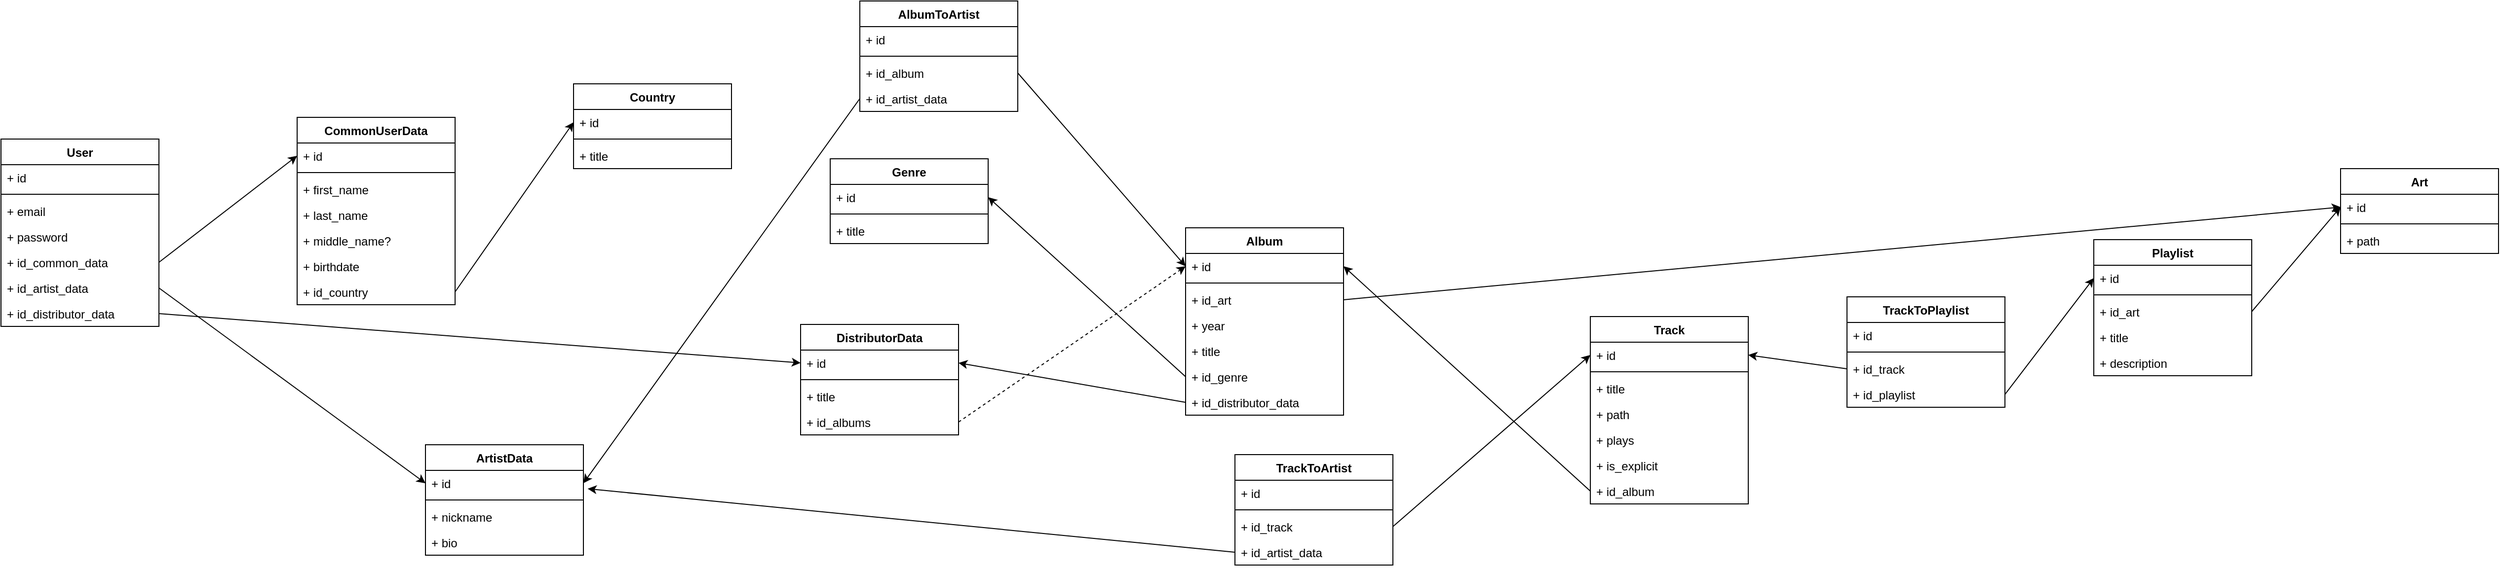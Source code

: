 <mxfile version="13.0.3" type="device"><diagram id="C5RBs43oDa-KdzZeNtuy" name="Page-1"><mxGraphModel dx="5209" dy="3224" grid="1" gridSize="10" guides="1" tooltips="1" connect="1" arrows="1" fold="1" page="1" pageScale="1" pageWidth="827" pageHeight="1169" math="0" shadow="0"><root><mxCell id="WIyWlLk6GJQsqaUBKTNV-0"/><mxCell id="WIyWlLk6GJQsqaUBKTNV-1" parent="WIyWlLk6GJQsqaUBKTNV-0"/><mxCell id="QsU7TTUZfVtSSlQxbNWF-118" style="rounded=0;orthogonalLoop=1;jettySize=auto;html=1;exitX=0;exitY=0.5;exitDx=0;exitDy=0;entryX=1;entryY=0.5;entryDx=0;entryDy=0;" edge="1" parent="WIyWlLk6GJQsqaUBKTNV-1" source="QsU7TTUZfVtSSlQxbNWF-37" target="QsU7TTUZfVtSSlQxbNWF-57"><mxGeometry relative="1" as="geometry"/></mxCell><mxCell id="QsU7TTUZfVtSSlQxbNWF-119" style="rounded=0;orthogonalLoop=1;jettySize=auto;html=1;exitX=0;exitY=0.5;exitDx=0;exitDy=0;entryX=1;entryY=0.5;entryDx=0;entryDy=0;" edge="1" parent="WIyWlLk6GJQsqaUBKTNV-1" source="QsU7TTUZfVtSSlQxbNWF-45" target="QsU7TTUZfVtSSlQxbNWF-114"><mxGeometry relative="1" as="geometry"/></mxCell><mxCell id="QsU7TTUZfVtSSlQxbNWF-120" style="rounded=0;orthogonalLoop=1;jettySize=auto;html=1;entryX=0;entryY=0.5;entryDx=0;entryDy=0;exitX=1;exitY=0.5;exitDx=0;exitDy=0;" edge="1" parent="WIyWlLk6GJQsqaUBKTNV-1" source="QsU7TTUZfVtSSlQxbNWF-18" target="QsU7TTUZfVtSSlQxbNWF-9"><mxGeometry relative="1" as="geometry"/></mxCell><mxCell id="QsU7TTUZfVtSSlQxbNWF-121" style="rounded=0;orthogonalLoop=1;jettySize=auto;html=1;entryX=1.027;entryY=0.718;entryDx=0;entryDy=0;entryPerimeter=0;exitX=0;exitY=0.5;exitDx=0;exitDy=0;" edge="1" parent="WIyWlLk6GJQsqaUBKTNV-1" source="QsU7TTUZfVtSSlQxbNWF-19" target="QsU7TTUZfVtSSlQxbNWF-21"><mxGeometry relative="1" as="geometry"/></mxCell><mxCell id="QsU7TTUZfVtSSlQxbNWF-33" value="Album" style="swimlane;fontStyle=1;align=center;verticalAlign=top;childLayout=stackLayout;horizontal=1;startSize=26;horizontalStack=0;resizeParent=1;resizeParentMax=0;resizeLast=0;collapsible=1;marginBottom=0;" vertex="1" parent="WIyWlLk6GJQsqaUBKTNV-1"><mxGeometry x="100" y="60" width="160" height="190" as="geometry"/></mxCell><mxCell id="QsU7TTUZfVtSSlQxbNWF-34" value="+ id" style="text;strokeColor=none;fillColor=none;align=left;verticalAlign=top;spacingLeft=4;spacingRight=4;overflow=hidden;rotatable=0;points=[[0,0.5],[1,0.5]];portConstraint=eastwest;" vertex="1" parent="QsU7TTUZfVtSSlQxbNWF-33"><mxGeometry y="26" width="160" height="26" as="geometry"/></mxCell><mxCell id="QsU7TTUZfVtSSlQxbNWF-35" value="" style="line;strokeWidth=1;fillColor=none;align=left;verticalAlign=middle;spacingTop=-1;spacingLeft=3;spacingRight=3;rotatable=0;labelPosition=right;points=[];portConstraint=eastwest;" vertex="1" parent="QsU7TTUZfVtSSlQxbNWF-33"><mxGeometry y="52" width="160" height="8" as="geometry"/></mxCell><mxCell id="QsU7TTUZfVtSSlQxbNWF-108" value="+ id_art" style="text;strokeColor=none;fillColor=none;align=left;verticalAlign=top;spacingLeft=4;spacingRight=4;overflow=hidden;rotatable=0;points=[[0,0.5],[1,0.5]];portConstraint=eastwest;" vertex="1" parent="QsU7TTUZfVtSSlQxbNWF-33"><mxGeometry y="60" width="160" height="26" as="geometry"/></mxCell><mxCell id="QsU7TTUZfVtSSlQxbNWF-44" value="+ year" style="text;strokeColor=none;fillColor=none;align=left;verticalAlign=top;spacingLeft=4;spacingRight=4;overflow=hidden;rotatable=0;points=[[0,0.5],[1,0.5]];portConstraint=eastwest;" vertex="1" parent="QsU7TTUZfVtSSlQxbNWF-33"><mxGeometry y="86" width="160" height="26" as="geometry"/></mxCell><mxCell id="QsU7TTUZfVtSSlQxbNWF-36" value="+ title" style="text;strokeColor=none;fillColor=none;align=left;verticalAlign=top;spacingLeft=4;spacingRight=4;overflow=hidden;rotatable=0;points=[[0,0.5],[1,0.5]];portConstraint=eastwest;" vertex="1" parent="QsU7TTUZfVtSSlQxbNWF-33"><mxGeometry y="112" width="160" height="26" as="geometry"/></mxCell><mxCell id="QsU7TTUZfVtSSlQxbNWF-37" value="+ id_genre" style="text;strokeColor=none;fillColor=none;align=left;verticalAlign=top;spacingLeft=4;spacingRight=4;overflow=hidden;rotatable=0;points=[[0,0.5],[1,0.5]];portConstraint=eastwest;" vertex="1" parent="QsU7TTUZfVtSSlQxbNWF-33"><mxGeometry y="138" width="160" height="26" as="geometry"/></mxCell><mxCell id="QsU7TTUZfVtSSlQxbNWF-45" value="+ id_distributor_data" style="text;strokeColor=none;fillColor=none;align=left;verticalAlign=top;spacingLeft=4;spacingRight=4;overflow=hidden;rotatable=0;points=[[0,0.5],[1,0.5]];portConstraint=eastwest;" vertex="1" parent="QsU7TTUZfVtSSlQxbNWF-33"><mxGeometry y="164" width="160" height="26" as="geometry"/></mxCell><mxCell id="QsU7TTUZfVtSSlQxbNWF-122" style="rounded=0;orthogonalLoop=1;jettySize=auto;html=1;entryX=1;entryY=0.5;entryDx=0;entryDy=0;exitX=0;exitY=0.5;exitDx=0;exitDy=0;" edge="1" parent="WIyWlLk6GJQsqaUBKTNV-1" source="QsU7TTUZfVtSSlQxbNWF-12" target="QsU7TTUZfVtSSlQxbNWF-34"><mxGeometry relative="1" as="geometry"/></mxCell><mxCell id="QsU7TTUZfVtSSlQxbNWF-15" value="TrackToArtist" style="swimlane;fontStyle=1;align=center;verticalAlign=top;childLayout=stackLayout;horizontal=1;startSize=26;horizontalStack=0;resizeParent=1;resizeParentMax=0;resizeLast=0;collapsible=1;marginBottom=0;" vertex="1" parent="WIyWlLk6GJQsqaUBKTNV-1"><mxGeometry x="150" y="290" width="160" height="112" as="geometry"/></mxCell><mxCell id="QsU7TTUZfVtSSlQxbNWF-16" value="+ id" style="text;strokeColor=none;fillColor=none;align=left;verticalAlign=top;spacingLeft=4;spacingRight=4;overflow=hidden;rotatable=0;points=[[0,0.5],[1,0.5]];portConstraint=eastwest;" vertex="1" parent="QsU7TTUZfVtSSlQxbNWF-15"><mxGeometry y="26" width="160" height="26" as="geometry"/></mxCell><mxCell id="QsU7TTUZfVtSSlQxbNWF-17" value="" style="line;strokeWidth=1;fillColor=none;align=left;verticalAlign=middle;spacingTop=-1;spacingLeft=3;spacingRight=3;rotatable=0;labelPosition=right;points=[];portConstraint=eastwest;" vertex="1" parent="QsU7TTUZfVtSSlQxbNWF-15"><mxGeometry y="52" width="160" height="8" as="geometry"/></mxCell><mxCell id="QsU7TTUZfVtSSlQxbNWF-18" value="+ id_track" style="text;strokeColor=none;fillColor=none;align=left;verticalAlign=top;spacingLeft=4;spacingRight=4;overflow=hidden;rotatable=0;points=[[0,0.5],[1,0.5]];portConstraint=eastwest;" vertex="1" parent="QsU7TTUZfVtSSlQxbNWF-15"><mxGeometry y="60" width="160" height="26" as="geometry"/></mxCell><mxCell id="QsU7TTUZfVtSSlQxbNWF-19" value="+ id_artist_data" style="text;strokeColor=none;fillColor=none;align=left;verticalAlign=top;spacingLeft=4;spacingRight=4;overflow=hidden;rotatable=0;points=[[0,0.5],[1,0.5]];portConstraint=eastwest;" vertex="1" parent="QsU7TTUZfVtSSlQxbNWF-15"><mxGeometry y="86" width="160" height="26" as="geometry"/></mxCell><mxCell id="QsU7TTUZfVtSSlQxbNWF-123" style="rounded=0;orthogonalLoop=1;jettySize=auto;html=1;exitX=1;exitY=0.5;exitDx=0;exitDy=0;entryX=0;entryY=0.5;entryDx=0;entryDy=0;" edge="1" parent="WIyWlLk6GJQsqaUBKTNV-1" source="QsU7TTUZfVtSSlQxbNWF-42" target="QsU7TTUZfVtSSlQxbNWF-34"><mxGeometry relative="1" as="geometry"/></mxCell><mxCell id="QsU7TTUZfVtSSlQxbNWF-124" style="rounded=0;orthogonalLoop=1;jettySize=auto;html=1;exitX=0;exitY=0.5;exitDx=0;exitDy=0;entryX=1;entryY=0.5;entryDx=0;entryDy=0;" edge="1" parent="WIyWlLk6GJQsqaUBKTNV-1" source="QsU7TTUZfVtSSlQxbNWF-43" target="QsU7TTUZfVtSSlQxbNWF-21"><mxGeometry relative="1" as="geometry"/></mxCell><mxCell id="QsU7TTUZfVtSSlQxbNWF-56" value="Genre" style="swimlane;fontStyle=1;align=center;verticalAlign=top;childLayout=stackLayout;horizontal=1;startSize=26;horizontalStack=0;resizeParent=1;resizeParentMax=0;resizeLast=0;collapsible=1;marginBottom=0;" vertex="1" parent="WIyWlLk6GJQsqaUBKTNV-1"><mxGeometry x="-260" y="-10" width="160" height="86" as="geometry"/></mxCell><mxCell id="QsU7TTUZfVtSSlQxbNWF-57" value="+ id" style="text;strokeColor=none;fillColor=none;align=left;verticalAlign=top;spacingLeft=4;spacingRight=4;overflow=hidden;rotatable=0;points=[[0,0.5],[1,0.5]];portConstraint=eastwest;" vertex="1" parent="QsU7TTUZfVtSSlQxbNWF-56"><mxGeometry y="26" width="160" height="26" as="geometry"/></mxCell><mxCell id="QsU7TTUZfVtSSlQxbNWF-58" value="" style="line;strokeWidth=1;fillColor=none;align=left;verticalAlign=middle;spacingTop=-1;spacingLeft=3;spacingRight=3;rotatable=0;labelPosition=right;points=[];portConstraint=eastwest;" vertex="1" parent="QsU7TTUZfVtSSlQxbNWF-56"><mxGeometry y="52" width="160" height="8" as="geometry"/></mxCell><mxCell id="QsU7TTUZfVtSSlQxbNWF-59" value="+ title" style="text;strokeColor=none;fillColor=none;align=left;verticalAlign=top;spacingLeft=4;spacingRight=4;overflow=hidden;rotatable=0;points=[[0,0.5],[1,0.5]];portConstraint=eastwest;" vertex="1" parent="QsU7TTUZfVtSSlQxbNWF-56"><mxGeometry y="60" width="160" height="26" as="geometry"/></mxCell><mxCell id="QsU7TTUZfVtSSlQxbNWF-39" value="AlbumToArtist" style="swimlane;fontStyle=1;align=center;verticalAlign=top;childLayout=stackLayout;horizontal=1;startSize=26;horizontalStack=0;resizeParent=1;resizeParentMax=0;resizeLast=0;collapsible=1;marginBottom=0;" vertex="1" parent="WIyWlLk6GJQsqaUBKTNV-1"><mxGeometry x="-230" y="-170" width="160" height="112" as="geometry"/></mxCell><mxCell id="QsU7TTUZfVtSSlQxbNWF-40" value="+ id" style="text;strokeColor=none;fillColor=none;align=left;verticalAlign=top;spacingLeft=4;spacingRight=4;overflow=hidden;rotatable=0;points=[[0,0.5],[1,0.5]];portConstraint=eastwest;" vertex="1" parent="QsU7TTUZfVtSSlQxbNWF-39"><mxGeometry y="26" width="160" height="26" as="geometry"/></mxCell><mxCell id="QsU7TTUZfVtSSlQxbNWF-41" value="" style="line;strokeWidth=1;fillColor=none;align=left;verticalAlign=middle;spacingTop=-1;spacingLeft=3;spacingRight=3;rotatable=0;labelPosition=right;points=[];portConstraint=eastwest;" vertex="1" parent="QsU7TTUZfVtSSlQxbNWF-39"><mxGeometry y="52" width="160" height="8" as="geometry"/></mxCell><mxCell id="QsU7TTUZfVtSSlQxbNWF-42" value="+ id_album" style="text;strokeColor=none;fillColor=none;align=left;verticalAlign=top;spacingLeft=4;spacingRight=4;overflow=hidden;rotatable=0;points=[[0,0.5],[1,0.5]];portConstraint=eastwest;" vertex="1" parent="QsU7TTUZfVtSSlQxbNWF-39"><mxGeometry y="60" width="160" height="26" as="geometry"/></mxCell><mxCell id="QsU7TTUZfVtSSlQxbNWF-43" value="+ id_artist_data" style="text;strokeColor=none;fillColor=none;align=left;verticalAlign=top;spacingLeft=4;spacingRight=4;overflow=hidden;rotatable=0;points=[[0,0.5],[1,0.5]];portConstraint=eastwest;" vertex="1" parent="QsU7TTUZfVtSSlQxbNWF-39"><mxGeometry y="86" width="160" height="26" as="geometry"/></mxCell><mxCell id="QsU7TTUZfVtSSlQxbNWF-125" style="rounded=0;orthogonalLoop=1;jettySize=auto;html=1;entryX=0;entryY=0.5;entryDx=0;entryDy=0;exitX=1;exitY=0.5;exitDx=0;exitDy=0;dashed=1;" edge="1" parent="WIyWlLk6GJQsqaUBKTNV-1" source="QsU7TTUZfVtSSlQxbNWF-117" target="QsU7TTUZfVtSSlQxbNWF-34"><mxGeometry relative="1" as="geometry"/></mxCell><mxCell id="QsU7TTUZfVtSSlQxbNWF-20" value="ArtistData" style="swimlane;fontStyle=1;align=center;verticalAlign=top;childLayout=stackLayout;horizontal=1;startSize=26;horizontalStack=0;resizeParent=1;resizeParentMax=0;resizeLast=0;collapsible=1;marginBottom=0;" vertex="1" parent="WIyWlLk6GJQsqaUBKTNV-1"><mxGeometry x="-670" y="280" width="160" height="112" as="geometry"/></mxCell><mxCell id="QsU7TTUZfVtSSlQxbNWF-21" value="+ id" style="text;strokeColor=none;fillColor=none;align=left;verticalAlign=top;spacingLeft=4;spacingRight=4;overflow=hidden;rotatable=0;points=[[0,0.5],[1,0.5]];portConstraint=eastwest;" vertex="1" parent="QsU7TTUZfVtSSlQxbNWF-20"><mxGeometry y="26" width="160" height="26" as="geometry"/></mxCell><mxCell id="QsU7TTUZfVtSSlQxbNWF-22" value="" style="line;strokeWidth=1;fillColor=none;align=left;verticalAlign=middle;spacingTop=-1;spacingLeft=3;spacingRight=3;rotatable=0;labelPosition=right;points=[];portConstraint=eastwest;" vertex="1" parent="QsU7TTUZfVtSSlQxbNWF-20"><mxGeometry y="52" width="160" height="8" as="geometry"/></mxCell><mxCell id="QsU7TTUZfVtSSlQxbNWF-31" value="+ nickname" style="text;strokeColor=none;fillColor=none;align=left;verticalAlign=top;spacingLeft=4;spacingRight=4;overflow=hidden;rotatable=0;points=[[0,0.5],[1,0.5]];portConstraint=eastwest;" vertex="1" parent="QsU7TTUZfVtSSlQxbNWF-20"><mxGeometry y="60" width="160" height="26" as="geometry"/></mxCell><mxCell id="QsU7TTUZfVtSSlQxbNWF-32" value="+ bio" style="text;strokeColor=none;fillColor=none;align=left;verticalAlign=top;spacingLeft=4;spacingRight=4;overflow=hidden;rotatable=0;points=[[0,0.5],[1,0.5]];portConstraint=eastwest;" vertex="1" parent="QsU7TTUZfVtSSlQxbNWF-20"><mxGeometry y="86" width="160" height="26" as="geometry"/></mxCell><mxCell id="QsU7TTUZfVtSSlQxbNWF-113" value="DistributorData" style="swimlane;fontStyle=1;align=center;verticalAlign=top;childLayout=stackLayout;horizontal=1;startSize=26;horizontalStack=0;resizeParent=1;resizeParentMax=0;resizeLast=0;collapsible=1;marginBottom=0;" vertex="1" parent="WIyWlLk6GJQsqaUBKTNV-1"><mxGeometry x="-290" y="158" width="160" height="112" as="geometry"/></mxCell><mxCell id="QsU7TTUZfVtSSlQxbNWF-114" value="+ id" style="text;strokeColor=none;fillColor=none;align=left;verticalAlign=top;spacingLeft=4;spacingRight=4;overflow=hidden;rotatable=0;points=[[0,0.5],[1,0.5]];portConstraint=eastwest;" vertex="1" parent="QsU7TTUZfVtSSlQxbNWF-113"><mxGeometry y="26" width="160" height="26" as="geometry"/></mxCell><mxCell id="QsU7TTUZfVtSSlQxbNWF-115" value="" style="line;strokeWidth=1;fillColor=none;align=left;verticalAlign=middle;spacingTop=-1;spacingLeft=3;spacingRight=3;rotatable=0;labelPosition=right;points=[];portConstraint=eastwest;" vertex="1" parent="QsU7TTUZfVtSSlQxbNWF-113"><mxGeometry y="52" width="160" height="8" as="geometry"/></mxCell><mxCell id="QsU7TTUZfVtSSlQxbNWF-116" value="+ title" style="text;strokeColor=none;fillColor=none;align=left;verticalAlign=top;spacingLeft=4;spacingRight=4;overflow=hidden;rotatable=0;points=[[0,0.5],[1,0.5]];portConstraint=eastwest;" vertex="1" parent="QsU7TTUZfVtSSlQxbNWF-113"><mxGeometry y="60" width="160" height="26" as="geometry"/></mxCell><mxCell id="QsU7TTUZfVtSSlQxbNWF-117" value="+ id_albums" style="text;strokeColor=none;fillColor=none;align=left;verticalAlign=top;spacingLeft=4;spacingRight=4;overflow=hidden;rotatable=0;points=[[0,0.5],[1,0.5]];portConstraint=eastwest;" vertex="1" parent="QsU7TTUZfVtSSlQxbNWF-113"><mxGeometry y="86" width="160" height="26" as="geometry"/></mxCell><mxCell id="QsU7TTUZfVtSSlQxbNWF-126" style="rounded=0;orthogonalLoop=1;jettySize=auto;html=1;exitX=1;exitY=0.5;exitDx=0;exitDy=0;entryX=0;entryY=0.5;entryDx=0;entryDy=0;" edge="1" parent="WIyWlLk6GJQsqaUBKTNV-1" source="QsU7TTUZfVtSSlQxbNWF-109" target="QsU7TTUZfVtSSlQxbNWF-105"><mxGeometry relative="1" as="geometry"/></mxCell><mxCell id="QsU7TTUZfVtSSlQxbNWF-127" style="edgeStyle=none;rounded=0;orthogonalLoop=1;jettySize=auto;html=1;exitX=1;exitY=0.5;exitDx=0;exitDy=0;entryX=0;entryY=0.5;entryDx=0;entryDy=0;" edge="1" parent="WIyWlLk6GJQsqaUBKTNV-1" source="QsU7TTUZfVtSSlQxbNWF-108" target="QsU7TTUZfVtSSlQxbNWF-105"><mxGeometry relative="1" as="geometry"/></mxCell><mxCell id="QsU7TTUZfVtSSlQxbNWF-128" style="edgeStyle=none;rounded=0;orthogonalLoop=1;jettySize=auto;html=1;exitX=0;exitY=0.5;exitDx=0;exitDy=0;entryX=1;entryY=0.5;entryDx=0;entryDy=0;" edge="1" parent="WIyWlLk6GJQsqaUBKTNV-1" source="QsU7TTUZfVtSSlQxbNWF-54" target="QsU7TTUZfVtSSlQxbNWF-9"><mxGeometry relative="1" as="geometry"/></mxCell><mxCell id="QsU7TTUZfVtSSlQxbNWF-8" value="Track" style="swimlane;fontStyle=1;align=center;verticalAlign=top;childLayout=stackLayout;horizontal=1;startSize=26;horizontalStack=0;resizeParent=1;resizeParentMax=0;resizeLast=0;collapsible=1;marginBottom=0;" vertex="1" parent="WIyWlLk6GJQsqaUBKTNV-1"><mxGeometry x="510" y="150" width="160" height="190" as="geometry"/></mxCell><mxCell id="QsU7TTUZfVtSSlQxbNWF-9" value="+ id" style="text;strokeColor=none;fillColor=none;align=left;verticalAlign=top;spacingLeft=4;spacingRight=4;overflow=hidden;rotatable=0;points=[[0,0.5],[1,0.5]];portConstraint=eastwest;" vertex="1" parent="QsU7TTUZfVtSSlQxbNWF-8"><mxGeometry y="26" width="160" height="26" as="geometry"/></mxCell><mxCell id="QsU7TTUZfVtSSlQxbNWF-10" value="" style="line;strokeWidth=1;fillColor=none;align=left;verticalAlign=middle;spacingTop=-1;spacingLeft=3;spacingRight=3;rotatable=0;labelPosition=right;points=[];portConstraint=eastwest;" vertex="1" parent="QsU7TTUZfVtSSlQxbNWF-8"><mxGeometry y="52" width="160" height="8" as="geometry"/></mxCell><mxCell id="QsU7TTUZfVtSSlQxbNWF-25" value="+ title" style="text;strokeColor=none;fillColor=none;align=left;verticalAlign=top;spacingLeft=4;spacingRight=4;overflow=hidden;rotatable=0;points=[[0,0.5],[1,0.5]];portConstraint=eastwest;" vertex="1" parent="QsU7TTUZfVtSSlQxbNWF-8"><mxGeometry y="60" width="160" height="26" as="geometry"/></mxCell><mxCell id="QsU7TTUZfVtSSlQxbNWF-103" value="+ path" style="text;strokeColor=none;fillColor=none;align=left;verticalAlign=top;spacingLeft=4;spacingRight=4;overflow=hidden;rotatable=0;points=[[0,0.5],[1,0.5]];portConstraint=eastwest;" vertex="1" parent="QsU7TTUZfVtSSlQxbNWF-8"><mxGeometry y="86" width="160" height="26" as="geometry"/></mxCell><mxCell id="QsU7TTUZfVtSSlQxbNWF-11" value="+ plays" style="text;strokeColor=none;fillColor=none;align=left;verticalAlign=top;spacingLeft=4;spacingRight=4;overflow=hidden;rotatable=0;points=[[0,0.5],[1,0.5]];portConstraint=eastwest;" vertex="1" parent="QsU7TTUZfVtSSlQxbNWF-8"><mxGeometry y="112" width="160" height="26" as="geometry"/></mxCell><mxCell id="QsU7TTUZfVtSSlQxbNWF-14" value="+ is_explicit" style="text;strokeColor=none;fillColor=none;align=left;verticalAlign=top;spacingLeft=4;spacingRight=4;overflow=hidden;rotatable=0;points=[[0,0.5],[1,0.5]];portConstraint=eastwest;" vertex="1" parent="QsU7TTUZfVtSSlQxbNWF-8"><mxGeometry y="138" width="160" height="26" as="geometry"/></mxCell><mxCell id="QsU7TTUZfVtSSlQxbNWF-12" value="+ id_album" style="text;strokeColor=none;fillColor=none;align=left;verticalAlign=top;spacingLeft=4;spacingRight=4;overflow=hidden;rotatable=0;points=[[0,0.5],[1,0.5]];portConstraint=eastwest;" vertex="1" parent="QsU7TTUZfVtSSlQxbNWF-8"><mxGeometry y="164" width="160" height="26" as="geometry"/></mxCell><mxCell id="QsU7TTUZfVtSSlQxbNWF-104" value="Art" style="swimlane;fontStyle=1;align=center;verticalAlign=top;childLayout=stackLayout;horizontal=1;startSize=26;horizontalStack=0;resizeParent=1;resizeParentMax=0;resizeLast=0;collapsible=1;marginBottom=0;" vertex="1" parent="WIyWlLk6GJQsqaUBKTNV-1"><mxGeometry x="1270" width="160" height="86" as="geometry"/></mxCell><mxCell id="QsU7TTUZfVtSSlQxbNWF-105" value="+ id" style="text;strokeColor=none;fillColor=none;align=left;verticalAlign=top;spacingLeft=4;spacingRight=4;overflow=hidden;rotatable=0;points=[[0,0.5],[1,0.5]];portConstraint=eastwest;" vertex="1" parent="QsU7TTUZfVtSSlQxbNWF-104"><mxGeometry y="26" width="160" height="26" as="geometry"/></mxCell><mxCell id="QsU7TTUZfVtSSlQxbNWF-106" value="" style="line;strokeWidth=1;fillColor=none;align=left;verticalAlign=middle;spacingTop=-1;spacingLeft=3;spacingRight=3;rotatable=0;labelPosition=right;points=[];portConstraint=eastwest;" vertex="1" parent="QsU7TTUZfVtSSlQxbNWF-104"><mxGeometry y="52" width="160" height="8" as="geometry"/></mxCell><mxCell id="QsU7TTUZfVtSSlQxbNWF-107" value="+ path" style="text;strokeColor=none;fillColor=none;align=left;verticalAlign=top;spacingLeft=4;spacingRight=4;overflow=hidden;rotatable=0;points=[[0,0.5],[1,0.5]];portConstraint=eastwest;" vertex="1" parent="QsU7TTUZfVtSSlQxbNWF-104"><mxGeometry y="60" width="160" height="26" as="geometry"/></mxCell><mxCell id="QsU7TTUZfVtSSlQxbNWF-46" value="Playlist" style="swimlane;fontStyle=1;align=center;verticalAlign=top;childLayout=stackLayout;horizontal=1;startSize=26;horizontalStack=0;resizeParent=1;resizeParentMax=0;resizeLast=0;collapsible=1;marginBottom=0;" vertex="1" parent="WIyWlLk6GJQsqaUBKTNV-1"><mxGeometry x="1020" y="72" width="160" height="138" as="geometry"/></mxCell><mxCell id="QsU7TTUZfVtSSlQxbNWF-47" value="+ id" style="text;strokeColor=none;fillColor=none;align=left;verticalAlign=top;spacingLeft=4;spacingRight=4;overflow=hidden;rotatable=0;points=[[0,0.5],[1,0.5]];portConstraint=eastwest;" vertex="1" parent="QsU7TTUZfVtSSlQxbNWF-46"><mxGeometry y="26" width="160" height="26" as="geometry"/></mxCell><mxCell id="QsU7TTUZfVtSSlQxbNWF-48" value="" style="line;strokeWidth=1;fillColor=none;align=left;verticalAlign=middle;spacingTop=-1;spacingLeft=3;spacingRight=3;rotatable=0;labelPosition=right;points=[];portConstraint=eastwest;" vertex="1" parent="QsU7TTUZfVtSSlQxbNWF-46"><mxGeometry y="52" width="160" height="8" as="geometry"/></mxCell><mxCell id="QsU7TTUZfVtSSlQxbNWF-109" value="+ id_art" style="text;strokeColor=none;fillColor=none;align=left;verticalAlign=top;spacingLeft=4;spacingRight=4;overflow=hidden;rotatable=0;points=[[0,0.5],[1,0.5]];portConstraint=eastwest;" vertex="1" parent="QsU7TTUZfVtSSlQxbNWF-46"><mxGeometry y="60" width="160" height="26" as="geometry"/></mxCell><mxCell id="QsU7TTUZfVtSSlQxbNWF-49" value="+ title" style="text;strokeColor=none;fillColor=none;align=left;verticalAlign=top;spacingLeft=4;spacingRight=4;overflow=hidden;rotatable=0;points=[[0,0.5],[1,0.5]];portConstraint=eastwest;" vertex="1" parent="QsU7TTUZfVtSSlQxbNWF-46"><mxGeometry y="86" width="160" height="26" as="geometry"/></mxCell><mxCell id="QsU7TTUZfVtSSlQxbNWF-50" value="+ description" style="text;strokeColor=none;fillColor=none;align=left;verticalAlign=top;spacingLeft=4;spacingRight=4;overflow=hidden;rotatable=0;points=[[0,0.5],[1,0.5]];portConstraint=eastwest;" vertex="1" parent="QsU7TTUZfVtSSlQxbNWF-46"><mxGeometry y="112" width="160" height="26" as="geometry"/></mxCell><mxCell id="QsU7TTUZfVtSSlQxbNWF-51" value="TrackToPlaylist" style="swimlane;fontStyle=1;align=center;verticalAlign=top;childLayout=stackLayout;horizontal=1;startSize=26;horizontalStack=0;resizeParent=1;resizeParentMax=0;resizeLast=0;collapsible=1;marginBottom=0;" vertex="1" parent="WIyWlLk6GJQsqaUBKTNV-1"><mxGeometry x="770" y="130" width="160" height="112" as="geometry"/></mxCell><mxCell id="QsU7TTUZfVtSSlQxbNWF-52" value="+ id" style="text;strokeColor=none;fillColor=none;align=left;verticalAlign=top;spacingLeft=4;spacingRight=4;overflow=hidden;rotatable=0;points=[[0,0.5],[1,0.5]];portConstraint=eastwest;" vertex="1" parent="QsU7TTUZfVtSSlQxbNWF-51"><mxGeometry y="26" width="160" height="26" as="geometry"/></mxCell><mxCell id="QsU7TTUZfVtSSlQxbNWF-53" value="" style="line;strokeWidth=1;fillColor=none;align=left;verticalAlign=middle;spacingTop=-1;spacingLeft=3;spacingRight=3;rotatable=0;labelPosition=right;points=[];portConstraint=eastwest;" vertex="1" parent="QsU7TTUZfVtSSlQxbNWF-51"><mxGeometry y="52" width="160" height="8" as="geometry"/></mxCell><mxCell id="QsU7TTUZfVtSSlQxbNWF-54" value="+ id_track" style="text;strokeColor=none;fillColor=none;align=left;verticalAlign=top;spacingLeft=4;spacingRight=4;overflow=hidden;rotatable=0;points=[[0,0.5],[1,0.5]];portConstraint=eastwest;" vertex="1" parent="QsU7TTUZfVtSSlQxbNWF-51"><mxGeometry y="60" width="160" height="26" as="geometry"/></mxCell><mxCell id="QsU7TTUZfVtSSlQxbNWF-55" value="+ id_playlist" style="text;strokeColor=none;fillColor=none;align=left;verticalAlign=top;spacingLeft=4;spacingRight=4;overflow=hidden;rotatable=0;points=[[0,0.5],[1,0.5]];portConstraint=eastwest;" vertex="1" parent="QsU7TTUZfVtSSlQxbNWF-51"><mxGeometry y="86" width="160" height="26" as="geometry"/></mxCell><mxCell id="QsU7TTUZfVtSSlQxbNWF-130" style="edgeStyle=none;rounded=0;orthogonalLoop=1;jettySize=auto;html=1;exitX=1;exitY=0.5;exitDx=0;exitDy=0;entryX=0;entryY=0.5;entryDx=0;entryDy=0;" edge="1" parent="WIyWlLk6GJQsqaUBKTNV-1" source="QsU7TTUZfVtSSlQxbNWF-55" target="QsU7TTUZfVtSSlQxbNWF-47"><mxGeometry relative="1" as="geometry"/></mxCell><mxCell id="QsU7TTUZfVtSSlQxbNWF-64" value="User" style="swimlane;fontStyle=1;align=center;verticalAlign=top;childLayout=stackLayout;horizontal=1;startSize=26;horizontalStack=0;resizeParent=1;resizeParentMax=0;resizeLast=0;collapsible=1;marginBottom=0;" vertex="1" parent="WIyWlLk6GJQsqaUBKTNV-1"><mxGeometry x="-1100" y="-30" width="160" height="190" as="geometry"/></mxCell><mxCell id="QsU7TTUZfVtSSlQxbNWF-65" value="+ id" style="text;strokeColor=none;fillColor=none;align=left;verticalAlign=top;spacingLeft=4;spacingRight=4;overflow=hidden;rotatable=0;points=[[0,0.5],[1,0.5]];portConstraint=eastwest;" vertex="1" parent="QsU7TTUZfVtSSlQxbNWF-64"><mxGeometry y="26" width="160" height="26" as="geometry"/></mxCell><mxCell id="QsU7TTUZfVtSSlQxbNWF-66" value="" style="line;strokeWidth=1;fillColor=none;align=left;verticalAlign=middle;spacingTop=-1;spacingLeft=3;spacingRight=3;rotatable=0;labelPosition=right;points=[];portConstraint=eastwest;" vertex="1" parent="QsU7TTUZfVtSSlQxbNWF-64"><mxGeometry y="52" width="160" height="8" as="geometry"/></mxCell><mxCell id="QsU7TTUZfVtSSlQxbNWF-79" value="+ email" style="text;strokeColor=none;fillColor=none;align=left;verticalAlign=top;spacingLeft=4;spacingRight=4;overflow=hidden;rotatable=0;points=[[0,0.5],[1,0.5]];portConstraint=eastwest;" vertex="1" parent="QsU7TTUZfVtSSlQxbNWF-64"><mxGeometry y="60" width="160" height="26" as="geometry"/></mxCell><mxCell id="QsU7TTUZfVtSSlQxbNWF-80" value="+ password" style="text;strokeColor=none;fillColor=none;align=left;verticalAlign=top;spacingLeft=4;spacingRight=4;overflow=hidden;rotatable=0;points=[[0,0.5],[1,0.5]];portConstraint=eastwest;" vertex="1" parent="QsU7TTUZfVtSSlQxbNWF-64"><mxGeometry y="86" width="160" height="26" as="geometry"/></mxCell><mxCell id="QsU7TTUZfVtSSlQxbNWF-70" value="+ id_common_data" style="text;strokeColor=none;fillColor=none;align=left;verticalAlign=top;spacingLeft=4;spacingRight=4;overflow=hidden;rotatable=0;points=[[0,0.5],[1,0.5]];portConstraint=eastwest;" vertex="1" parent="QsU7TTUZfVtSSlQxbNWF-64"><mxGeometry y="112" width="160" height="26" as="geometry"/></mxCell><mxCell id="QsU7TTUZfVtSSlQxbNWF-67" value="+ id_artist_data" style="text;strokeColor=none;fillColor=none;align=left;verticalAlign=top;spacingLeft=4;spacingRight=4;overflow=hidden;rotatable=0;points=[[0,0.5],[1,0.5]];portConstraint=eastwest;" vertex="1" parent="QsU7TTUZfVtSSlQxbNWF-64"><mxGeometry y="138" width="160" height="26" as="geometry"/></mxCell><mxCell id="QsU7TTUZfVtSSlQxbNWF-69" value="+ id_distributor_data" style="text;strokeColor=none;fillColor=none;align=left;verticalAlign=top;spacingLeft=4;spacingRight=4;overflow=hidden;rotatable=0;points=[[0,0.5],[1,0.5]];portConstraint=eastwest;" vertex="1" parent="QsU7TTUZfVtSSlQxbNWF-64"><mxGeometry y="164" width="160" height="26" as="geometry"/></mxCell><mxCell id="QsU7TTUZfVtSSlQxbNWF-131" style="edgeStyle=none;rounded=0;orthogonalLoop=1;jettySize=auto;html=1;exitX=1;exitY=0.5;exitDx=0;exitDy=0;entryX=0;entryY=0.5;entryDx=0;entryDy=0;" edge="1" parent="WIyWlLk6GJQsqaUBKTNV-1" source="QsU7TTUZfVtSSlQxbNWF-70" target="QsU7TTUZfVtSSlQxbNWF-72"><mxGeometry relative="1" as="geometry"/></mxCell><mxCell id="QsU7TTUZfVtSSlQxbNWF-132" style="edgeStyle=none;rounded=0;orthogonalLoop=1;jettySize=auto;html=1;exitX=1;exitY=0.5;exitDx=0;exitDy=0;entryX=0;entryY=0.5;entryDx=0;entryDy=0;" edge="1" parent="WIyWlLk6GJQsqaUBKTNV-1" source="QsU7TTUZfVtSSlQxbNWF-67" target="QsU7TTUZfVtSSlQxbNWF-21"><mxGeometry relative="1" as="geometry"/></mxCell><mxCell id="QsU7TTUZfVtSSlQxbNWF-134" style="edgeStyle=none;rounded=0;orthogonalLoop=1;jettySize=auto;html=1;exitX=1;exitY=0.5;exitDx=0;exitDy=0;entryX=0;entryY=0.5;entryDx=0;entryDy=0;" edge="1" parent="WIyWlLk6GJQsqaUBKTNV-1" source="QsU7TTUZfVtSSlQxbNWF-93" target="QsU7TTUZfVtSSlQxbNWF-83"><mxGeometry relative="1" as="geometry"/></mxCell><mxCell id="QsU7TTUZfVtSSlQxbNWF-135" style="edgeStyle=none;rounded=0;orthogonalLoop=1;jettySize=auto;html=1;exitX=1;exitY=0.5;exitDx=0;exitDy=0;entryX=0;entryY=0.5;entryDx=0;entryDy=0;" edge="1" parent="WIyWlLk6GJQsqaUBKTNV-1" source="QsU7TTUZfVtSSlQxbNWF-69" target="QsU7TTUZfVtSSlQxbNWF-114"><mxGeometry relative="1" as="geometry"/></mxCell><mxCell id="QsU7TTUZfVtSSlQxbNWF-82" value="Country" style="swimlane;fontStyle=1;align=center;verticalAlign=top;childLayout=stackLayout;horizontal=1;startSize=26;horizontalStack=0;resizeParent=1;resizeParentMax=0;resizeLast=0;collapsible=1;marginBottom=0;" vertex="1" parent="WIyWlLk6GJQsqaUBKTNV-1"><mxGeometry x="-520" y="-86" width="160" height="86" as="geometry"/></mxCell><mxCell id="QsU7TTUZfVtSSlQxbNWF-83" value="+ id" style="text;strokeColor=none;fillColor=none;align=left;verticalAlign=top;spacingLeft=4;spacingRight=4;overflow=hidden;rotatable=0;points=[[0,0.5],[1,0.5]];portConstraint=eastwest;" vertex="1" parent="QsU7TTUZfVtSSlQxbNWF-82"><mxGeometry y="26" width="160" height="26" as="geometry"/></mxCell><mxCell id="QsU7TTUZfVtSSlQxbNWF-84" value="" style="line;strokeWidth=1;fillColor=none;align=left;verticalAlign=middle;spacingTop=-1;spacingLeft=3;spacingRight=3;rotatable=0;labelPosition=right;points=[];portConstraint=eastwest;" vertex="1" parent="QsU7TTUZfVtSSlQxbNWF-82"><mxGeometry y="52" width="160" height="8" as="geometry"/></mxCell><mxCell id="QsU7TTUZfVtSSlQxbNWF-85" value="+ title" style="text;strokeColor=none;fillColor=none;align=left;verticalAlign=top;spacingLeft=4;spacingRight=4;overflow=hidden;rotatable=0;points=[[0,0.5],[1,0.5]];portConstraint=eastwest;" vertex="1" parent="QsU7TTUZfVtSSlQxbNWF-82"><mxGeometry y="60" width="160" height="26" as="geometry"/></mxCell><mxCell id="QsU7TTUZfVtSSlQxbNWF-71" value="CommonUserData" style="swimlane;fontStyle=1;align=center;verticalAlign=top;childLayout=stackLayout;horizontal=1;startSize=26;horizontalStack=0;resizeParent=1;resizeParentMax=0;resizeLast=0;collapsible=1;marginBottom=0;" vertex="1" parent="WIyWlLk6GJQsqaUBKTNV-1"><mxGeometry x="-800" y="-52" width="160" height="190" as="geometry"/></mxCell><mxCell id="QsU7TTUZfVtSSlQxbNWF-72" value="+ id" style="text;strokeColor=none;fillColor=none;align=left;verticalAlign=top;spacingLeft=4;spacingRight=4;overflow=hidden;rotatable=0;points=[[0,0.5],[1,0.5]];portConstraint=eastwest;" vertex="1" parent="QsU7TTUZfVtSSlQxbNWF-71"><mxGeometry y="26" width="160" height="26" as="geometry"/></mxCell><mxCell id="QsU7TTUZfVtSSlQxbNWF-73" value="" style="line;strokeWidth=1;fillColor=none;align=left;verticalAlign=middle;spacingTop=-1;spacingLeft=3;spacingRight=3;rotatable=0;labelPosition=right;points=[];portConstraint=eastwest;" vertex="1" parent="QsU7TTUZfVtSSlQxbNWF-71"><mxGeometry y="52" width="160" height="8" as="geometry"/></mxCell><mxCell id="QsU7TTUZfVtSSlQxbNWF-74" value="+ first_name" style="text;strokeColor=none;fillColor=none;align=left;verticalAlign=top;spacingLeft=4;spacingRight=4;overflow=hidden;rotatable=0;points=[[0,0.5],[1,0.5]];portConstraint=eastwest;" vertex="1" parent="QsU7TTUZfVtSSlQxbNWF-71"><mxGeometry y="60" width="160" height="26" as="geometry"/></mxCell><mxCell id="QsU7TTUZfVtSSlQxbNWF-76" value="+ last_name" style="text;strokeColor=none;fillColor=none;align=left;verticalAlign=top;spacingLeft=4;spacingRight=4;overflow=hidden;rotatable=0;points=[[0,0.5],[1,0.5]];portConstraint=eastwest;" vertex="1" parent="QsU7TTUZfVtSSlQxbNWF-71"><mxGeometry y="86" width="160" height="26" as="geometry"/></mxCell><mxCell id="QsU7TTUZfVtSSlQxbNWF-77" value="+ middle_name?" style="text;strokeColor=none;fillColor=none;align=left;verticalAlign=top;spacingLeft=4;spacingRight=4;overflow=hidden;rotatable=0;points=[[0,0.5],[1,0.5]];portConstraint=eastwest;" vertex="1" parent="QsU7TTUZfVtSSlQxbNWF-71"><mxGeometry y="112" width="160" height="26" as="geometry"/></mxCell><mxCell id="QsU7TTUZfVtSSlQxbNWF-81" value="+ birthdate" style="text;strokeColor=none;fillColor=none;align=left;verticalAlign=top;spacingLeft=4;spacingRight=4;overflow=hidden;rotatable=0;points=[[0,0.5],[1,0.5]];portConstraint=eastwest;" vertex="1" parent="QsU7TTUZfVtSSlQxbNWF-71"><mxGeometry y="138" width="160" height="26" as="geometry"/></mxCell><mxCell id="QsU7TTUZfVtSSlQxbNWF-93" value="+ id_country" style="text;strokeColor=none;fillColor=none;align=left;verticalAlign=top;spacingLeft=4;spacingRight=4;overflow=hidden;rotatable=0;points=[[0,0.5],[1,0.5]];portConstraint=eastwest;" vertex="1" parent="QsU7TTUZfVtSSlQxbNWF-71"><mxGeometry y="164" width="160" height="26" as="geometry"/></mxCell></root></mxGraphModel></diagram></mxfile>
